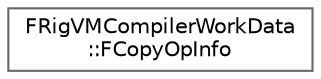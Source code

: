 digraph "Graphical Class Hierarchy"
{
 // INTERACTIVE_SVG=YES
 // LATEX_PDF_SIZE
  bgcolor="transparent";
  edge [fontname=Helvetica,fontsize=10,labelfontname=Helvetica,labelfontsize=10];
  node [fontname=Helvetica,fontsize=10,shape=box,height=0.2,width=0.4];
  rankdir="LR";
  Node0 [id="Node000000",label="FRigVMCompilerWorkData\l::FCopyOpInfo",height=0.2,width=0.4,color="grey40", fillcolor="white", style="filled",URL="$de/def/structFRigVMCompilerWorkData_1_1FCopyOpInfo.html",tooltip=" "];
}
